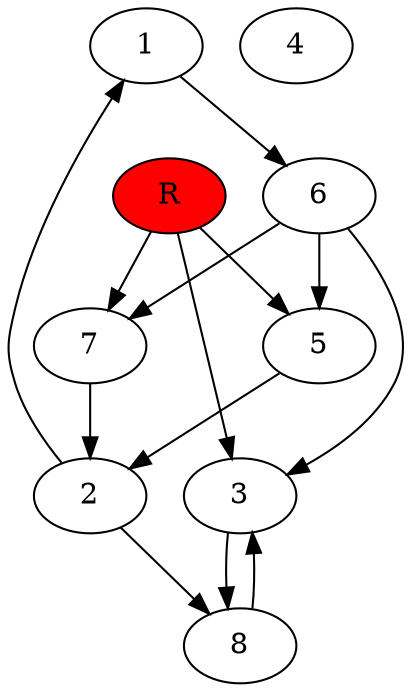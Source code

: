 digraph prb20388 {
	1
	2
	3
	4
	5
	6
	7
	8
	R [fillcolor="#ff0000" style=filled]
	1 -> 6
	2 -> 1
	2 -> 8
	3 -> 8
	5 -> 2
	6 -> 3
	6 -> 5
	6 -> 7
	7 -> 2
	8 -> 3
	R -> 3
	R -> 5
	R -> 7
}
